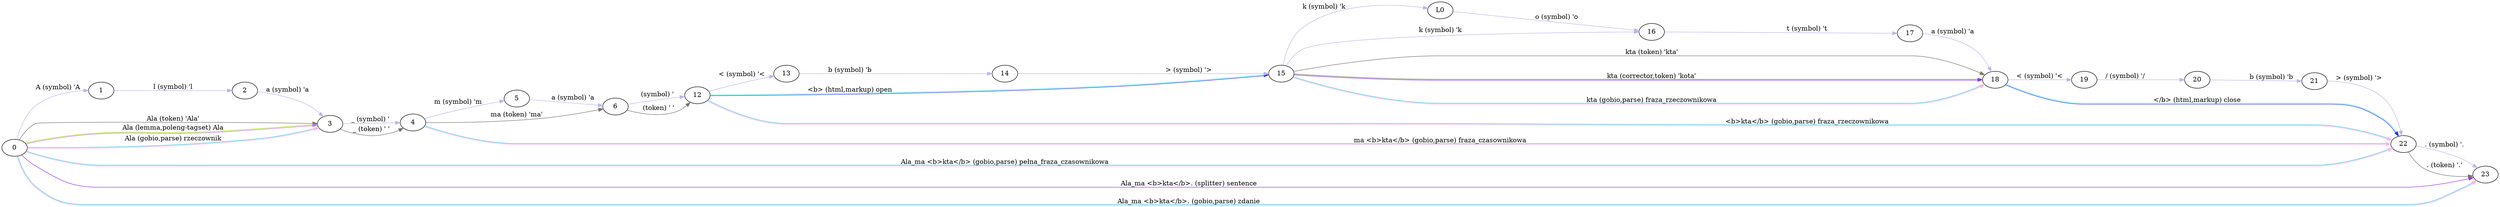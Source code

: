digraph G {
rankdir=LR
0 -> 1 [label="A (symbol) 'A",color="#b8b7ec"]
1 -> 2 [label="l (symbol) 'l",color="#b8b7ec"]
2 -> 3 [label="a (symbol) 'a",color="#b8b7ec"]
0 -> 3 [label="Ala (token) 'Ala'",color="#7a726e"]
0 -> 3 [label="Ala (lemma,poleng-tagset) Ala",color="#bb76e1:#aee26"]
0 -> 3 [label="Ala (gobio,parse) rzeczownik",color="#f8b4ef:#3cb9e5"]
3 -> 4 [label="_ (symbol) ' ",color="#b8b7ec"]
3 -> 4 [label="_ (token) ' '",color="#7a726e"]
4 -> 5 [label="m (symbol) 'm",color="#b8b7ec"]
5 -> 6 [label="a (symbol) 'a",color="#b8b7ec"]
4 -> 6 [label="ma (token) 'ma'",color="#7a726e"]
6 -> 12 [label="&nbsp; (symbol) ' ",color="#b8b7ec"]
6 -> 12 [label="&nbsp; (token) ' '",color="#7a726e"]
12 -> 13 [label="< (symbol) '<",color="#b8b7ec"]
13 -> 14 [label="b (symbol) 'b",color="#b8b7ec"]
14 -> 15 [label="> (symbol) '>",color="#b8b7ec"]
12 -> 15 [label="<b> (html,markup) open",color="#1d36ec:#5afaf0"]
15 -> L0 [label="k (symbol) 'k",color="#b8b7ec"]
15 -> 16 [label="k (symbol) 'k",color="#b8b7ec"]
L0 -> 16 [label="o (symbol) 'o",color="#b8b7ec"]
16 -> 17 [label="t (symbol) 't",color="#b8b7ec"]
17 -> 18 [label="a (symbol) 'a",color="#b8b7ec"]
15 -> 18 [label="kta (token) 'kta'",color="#7a726e"]
15 -> 18 [label="kta (corrector,token) 'kota'",color="#7d37f2:#7a726e"]
15 -> 18 [label="kta (gobio,parse) fraza_rzeczownikowa",color="#f8b4ef:#3cb9e5"]
18 -> 19 [label="< (symbol) '<",color="#b8b7ec"]
19 -> 20 [label="/ (symbol) '/",color="#b8b7ec"]
20 -> 21 [label="b (symbol) 'b",color="#b8b7ec"]
21 -> 22 [label="> (symbol) '>",color="#b8b7ec"]
18 -> 22 [label="</b> (html,markup) close",color="#1d36ec:#5afaf0"]
12 -> 22 [label="<b>kta</b> (gobio,parse) fraza_rzeczownikowa",color="#f8b4ef:#3cb9e5"]
4 -> 22 [label="ma&nbsp;<b>kta</b> (gobio,parse) fraza_czasownikowa",color="#f8b4ef:#3cb9e5"]
0 -> 22 [label="Ala_ma&nbsp;<b>kta</b> (gobio,parse) pełna_fraza_czasownikowa",color="#f8b4ef:#3cb9e5"]
22 -> 23 [label=". (symbol) '.",color="#b8b7ec"]
22 -> 23 [label=". (token) '.'",color="#7a726e"]
0 -> 23 [label="Ala_ma&nbsp;<b>kta</b>. (splitter) sentence",color="#9d32f2"]
0 -> 23 [label="Ala_ma&nbsp;<b>kta</b>. (gobio,parse) zdanie",color="#f8b4ef:#3cb9e5"]
}
